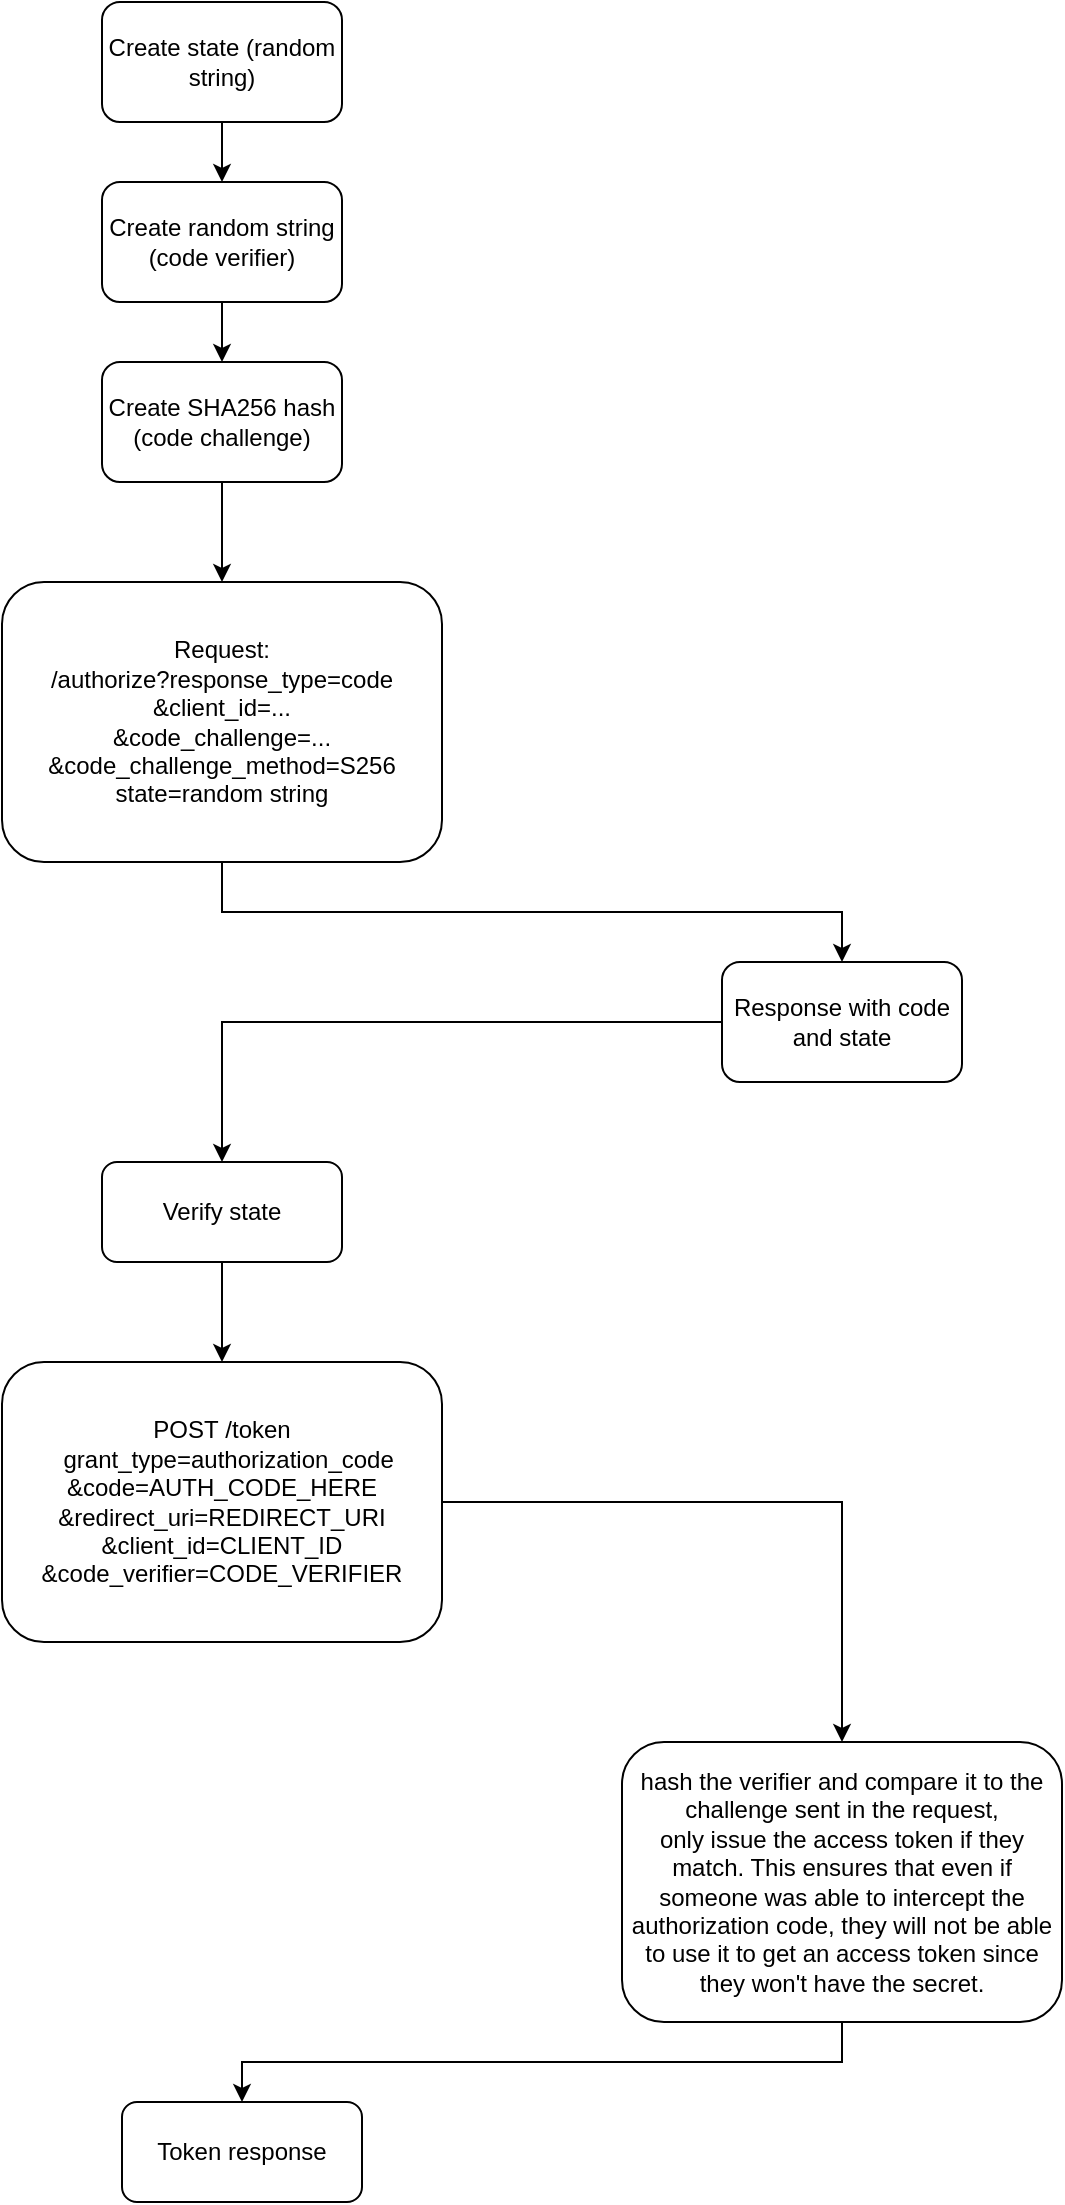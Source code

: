 <mxfile version="20.6.0" type="github">
  <diagram id="C5RBs43oDa-KdzZeNtuy" name="Page-1">
    <mxGraphModel dx="1010" dy="1381" grid="1" gridSize="10" guides="1" tooltips="1" connect="1" arrows="1" fold="1" page="1" pageScale="1" pageWidth="827" pageHeight="1169" math="0" shadow="0">
      <root>
        <mxCell id="WIyWlLk6GJQsqaUBKTNV-0" />
        <mxCell id="WIyWlLk6GJQsqaUBKTNV-1" parent="WIyWlLk6GJQsqaUBKTNV-0" />
        <mxCell id="cIDCOp1NnjhTxHDQNaKy-12" value="" style="edgeStyle=orthogonalEdgeStyle;rounded=0;orthogonalLoop=1;jettySize=auto;html=1;" edge="1" parent="WIyWlLk6GJQsqaUBKTNV-1" source="cIDCOp1NnjhTxHDQNaKy-0" target="cIDCOp1NnjhTxHDQNaKy-1">
          <mxGeometry relative="1" as="geometry" />
        </mxCell>
        <mxCell id="cIDCOp1NnjhTxHDQNaKy-0" value="Create random string (code verifier)" style="rounded=1;whiteSpace=wrap;html=1;" vertex="1" parent="WIyWlLk6GJQsqaUBKTNV-1">
          <mxGeometry x="240" y="120" width="120" height="60" as="geometry" />
        </mxCell>
        <mxCell id="cIDCOp1NnjhTxHDQNaKy-13" value="" style="edgeStyle=orthogonalEdgeStyle;rounded=0;orthogonalLoop=1;jettySize=auto;html=1;" edge="1" parent="WIyWlLk6GJQsqaUBKTNV-1" source="cIDCOp1NnjhTxHDQNaKy-1" target="cIDCOp1NnjhTxHDQNaKy-2">
          <mxGeometry relative="1" as="geometry" />
        </mxCell>
        <mxCell id="cIDCOp1NnjhTxHDQNaKy-1" value="Create SHA256 hash (code challenge)" style="rounded=1;whiteSpace=wrap;html=1;" vertex="1" parent="WIyWlLk6GJQsqaUBKTNV-1">
          <mxGeometry x="240" y="210" width="120" height="60" as="geometry" />
        </mxCell>
        <mxCell id="cIDCOp1NnjhTxHDQNaKy-14" style="edgeStyle=orthogonalEdgeStyle;rounded=0;orthogonalLoop=1;jettySize=auto;html=1;exitX=0.5;exitY=1;exitDx=0;exitDy=0;entryX=0.5;entryY=0;entryDx=0;entryDy=0;" edge="1" parent="WIyWlLk6GJQsqaUBKTNV-1" source="cIDCOp1NnjhTxHDQNaKy-2" target="cIDCOp1NnjhTxHDQNaKy-3">
          <mxGeometry relative="1" as="geometry" />
        </mxCell>
        <mxCell id="cIDCOp1NnjhTxHDQNaKy-2" value="Request:&lt;br&gt;/authorize?response_type=code&lt;br&gt;&amp;amp;client_id=...&lt;br&gt;&amp;amp;code_challenge=...&lt;br&gt;&amp;amp;code_challenge_method=S256&lt;br&gt;state=random string" style="rounded=1;whiteSpace=wrap;html=1;" vertex="1" parent="WIyWlLk6GJQsqaUBKTNV-1">
          <mxGeometry x="190" y="320" width="220" height="140" as="geometry" />
        </mxCell>
        <mxCell id="cIDCOp1NnjhTxHDQNaKy-15" style="edgeStyle=orthogonalEdgeStyle;rounded=0;orthogonalLoop=1;jettySize=auto;html=1;entryX=0.5;entryY=0;entryDx=0;entryDy=0;" edge="1" parent="WIyWlLk6GJQsqaUBKTNV-1" source="cIDCOp1NnjhTxHDQNaKy-3" target="cIDCOp1NnjhTxHDQNaKy-7">
          <mxGeometry relative="1" as="geometry" />
        </mxCell>
        <mxCell id="cIDCOp1NnjhTxHDQNaKy-3" value="Response with code and state" style="rounded=1;whiteSpace=wrap;html=1;" vertex="1" parent="WIyWlLk6GJQsqaUBKTNV-1">
          <mxGeometry x="550" y="510" width="120" height="60" as="geometry" />
        </mxCell>
        <mxCell id="cIDCOp1NnjhTxHDQNaKy-18" style="edgeStyle=orthogonalEdgeStyle;rounded=0;orthogonalLoop=1;jettySize=auto;html=1;" edge="1" parent="WIyWlLk6GJQsqaUBKTNV-1" source="cIDCOp1NnjhTxHDQNaKy-4" target="cIDCOp1NnjhTxHDQNaKy-5">
          <mxGeometry relative="1" as="geometry" />
        </mxCell>
        <mxCell id="cIDCOp1NnjhTxHDQNaKy-4" value="&lt;div&gt;POST&amp;nbsp;/token&lt;/div&gt;&lt;div&gt;&amp;nbsp; grant_type=authorization_code&lt;br&gt;&amp;amp;&lt;span style=&quot;background-color: initial;&quot;&gt;code=AUTH_CODE_HERE&lt;br&gt;&amp;amp;&lt;/span&gt;&lt;span style=&quot;background-color: initial;&quot;&gt;redirect_uri=REDIRECT_URI&lt;br&gt;&amp;amp;&lt;/span&gt;&lt;span style=&quot;background-color: initial;&quot;&gt;client_id=CLIENT_ID&lt;br&gt;&amp;amp;&lt;/span&gt;&lt;span style=&quot;background-color: initial;&quot;&gt;code_verifier=CODE_VERIFIER&lt;/span&gt;&lt;/div&gt;" style="rounded=1;whiteSpace=wrap;html=1;" vertex="1" parent="WIyWlLk6GJQsqaUBKTNV-1">
          <mxGeometry x="190" y="710" width="220" height="140" as="geometry" />
        </mxCell>
        <mxCell id="cIDCOp1NnjhTxHDQNaKy-19" style="edgeStyle=orthogonalEdgeStyle;rounded=0;orthogonalLoop=1;jettySize=auto;html=1;exitX=0.5;exitY=1;exitDx=0;exitDy=0;entryX=0.5;entryY=0;entryDx=0;entryDy=0;" edge="1" parent="WIyWlLk6GJQsqaUBKTNV-1" source="cIDCOp1NnjhTxHDQNaKy-5" target="cIDCOp1NnjhTxHDQNaKy-17">
          <mxGeometry relative="1" as="geometry" />
        </mxCell>
        <mxCell id="cIDCOp1NnjhTxHDQNaKy-5" value="hash the verifier and compare it to the challenge sent in the request, &lt;br&gt;only issue the access token if they match. This ensures that even if someone was able to intercept the authorization code, they will not be able to use it to get an access token since they won&#39;t have the secret." style="rounded=1;whiteSpace=wrap;html=1;" vertex="1" parent="WIyWlLk6GJQsqaUBKTNV-1">
          <mxGeometry x="500" y="900" width="220" height="140" as="geometry" />
        </mxCell>
        <mxCell id="cIDCOp1NnjhTxHDQNaKy-11" value="" style="edgeStyle=orthogonalEdgeStyle;rounded=0;orthogonalLoop=1;jettySize=auto;html=1;" edge="1" parent="WIyWlLk6GJQsqaUBKTNV-1" source="cIDCOp1NnjhTxHDQNaKy-6" target="cIDCOp1NnjhTxHDQNaKy-0">
          <mxGeometry relative="1" as="geometry" />
        </mxCell>
        <mxCell id="cIDCOp1NnjhTxHDQNaKy-6" value="Create state (random string)" style="rounded=1;whiteSpace=wrap;html=1;" vertex="1" parent="WIyWlLk6GJQsqaUBKTNV-1">
          <mxGeometry x="240" y="30" width="120" height="60" as="geometry" />
        </mxCell>
        <mxCell id="cIDCOp1NnjhTxHDQNaKy-16" style="edgeStyle=orthogonalEdgeStyle;rounded=0;orthogonalLoop=1;jettySize=auto;html=1;" edge="1" parent="WIyWlLk6GJQsqaUBKTNV-1" source="cIDCOp1NnjhTxHDQNaKy-7" target="cIDCOp1NnjhTxHDQNaKy-4">
          <mxGeometry relative="1" as="geometry" />
        </mxCell>
        <mxCell id="cIDCOp1NnjhTxHDQNaKy-7" value="Verify state" style="rounded=1;whiteSpace=wrap;html=1;" vertex="1" parent="WIyWlLk6GJQsqaUBKTNV-1">
          <mxGeometry x="240" y="610" width="120" height="50" as="geometry" />
        </mxCell>
        <mxCell id="cIDCOp1NnjhTxHDQNaKy-17" value="Token response" style="rounded=1;whiteSpace=wrap;html=1;" vertex="1" parent="WIyWlLk6GJQsqaUBKTNV-1">
          <mxGeometry x="250" y="1080" width="120" height="50" as="geometry" />
        </mxCell>
      </root>
    </mxGraphModel>
  </diagram>
</mxfile>
